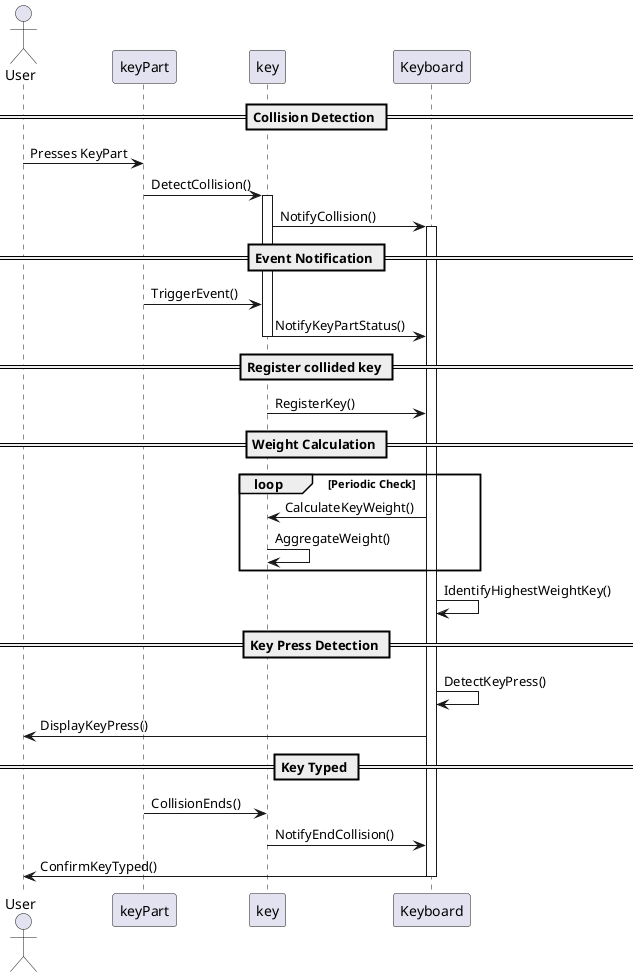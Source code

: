 @startuml
actor User
participant "keyPart" as KP
participant "key" as K
participant "Keyboard" as KB

== Collision Detection ==
User -> KP : Presses KeyPart
KP -> K : DetectCollision()
activate K
K -> KB : NotifyCollision()
activate KB

== Event Notification ==
KP -> K : TriggerEvent()
K -> KB : NotifyKeyPartStatus()
deactivate K

== Register collided key ==
K -> KB : RegisterKey()

== Weight Calculation ==
loop Periodic Check
    KB -> K : CalculateKeyWeight()
    K -> K : AggregateWeight()
end
KB -> KB : IdentifyHighestWeightKey()

== Key Press Detection ==
KB -> KB : DetectKeyPress()
KB -> User : DisplayKeyPress()

== Key Typed ==
KP -> K : CollisionEnds()
K -> KB : NotifyEndCollision()
KB -> User : ConfirmKeyTyped()
deactivate KB

@enduml
